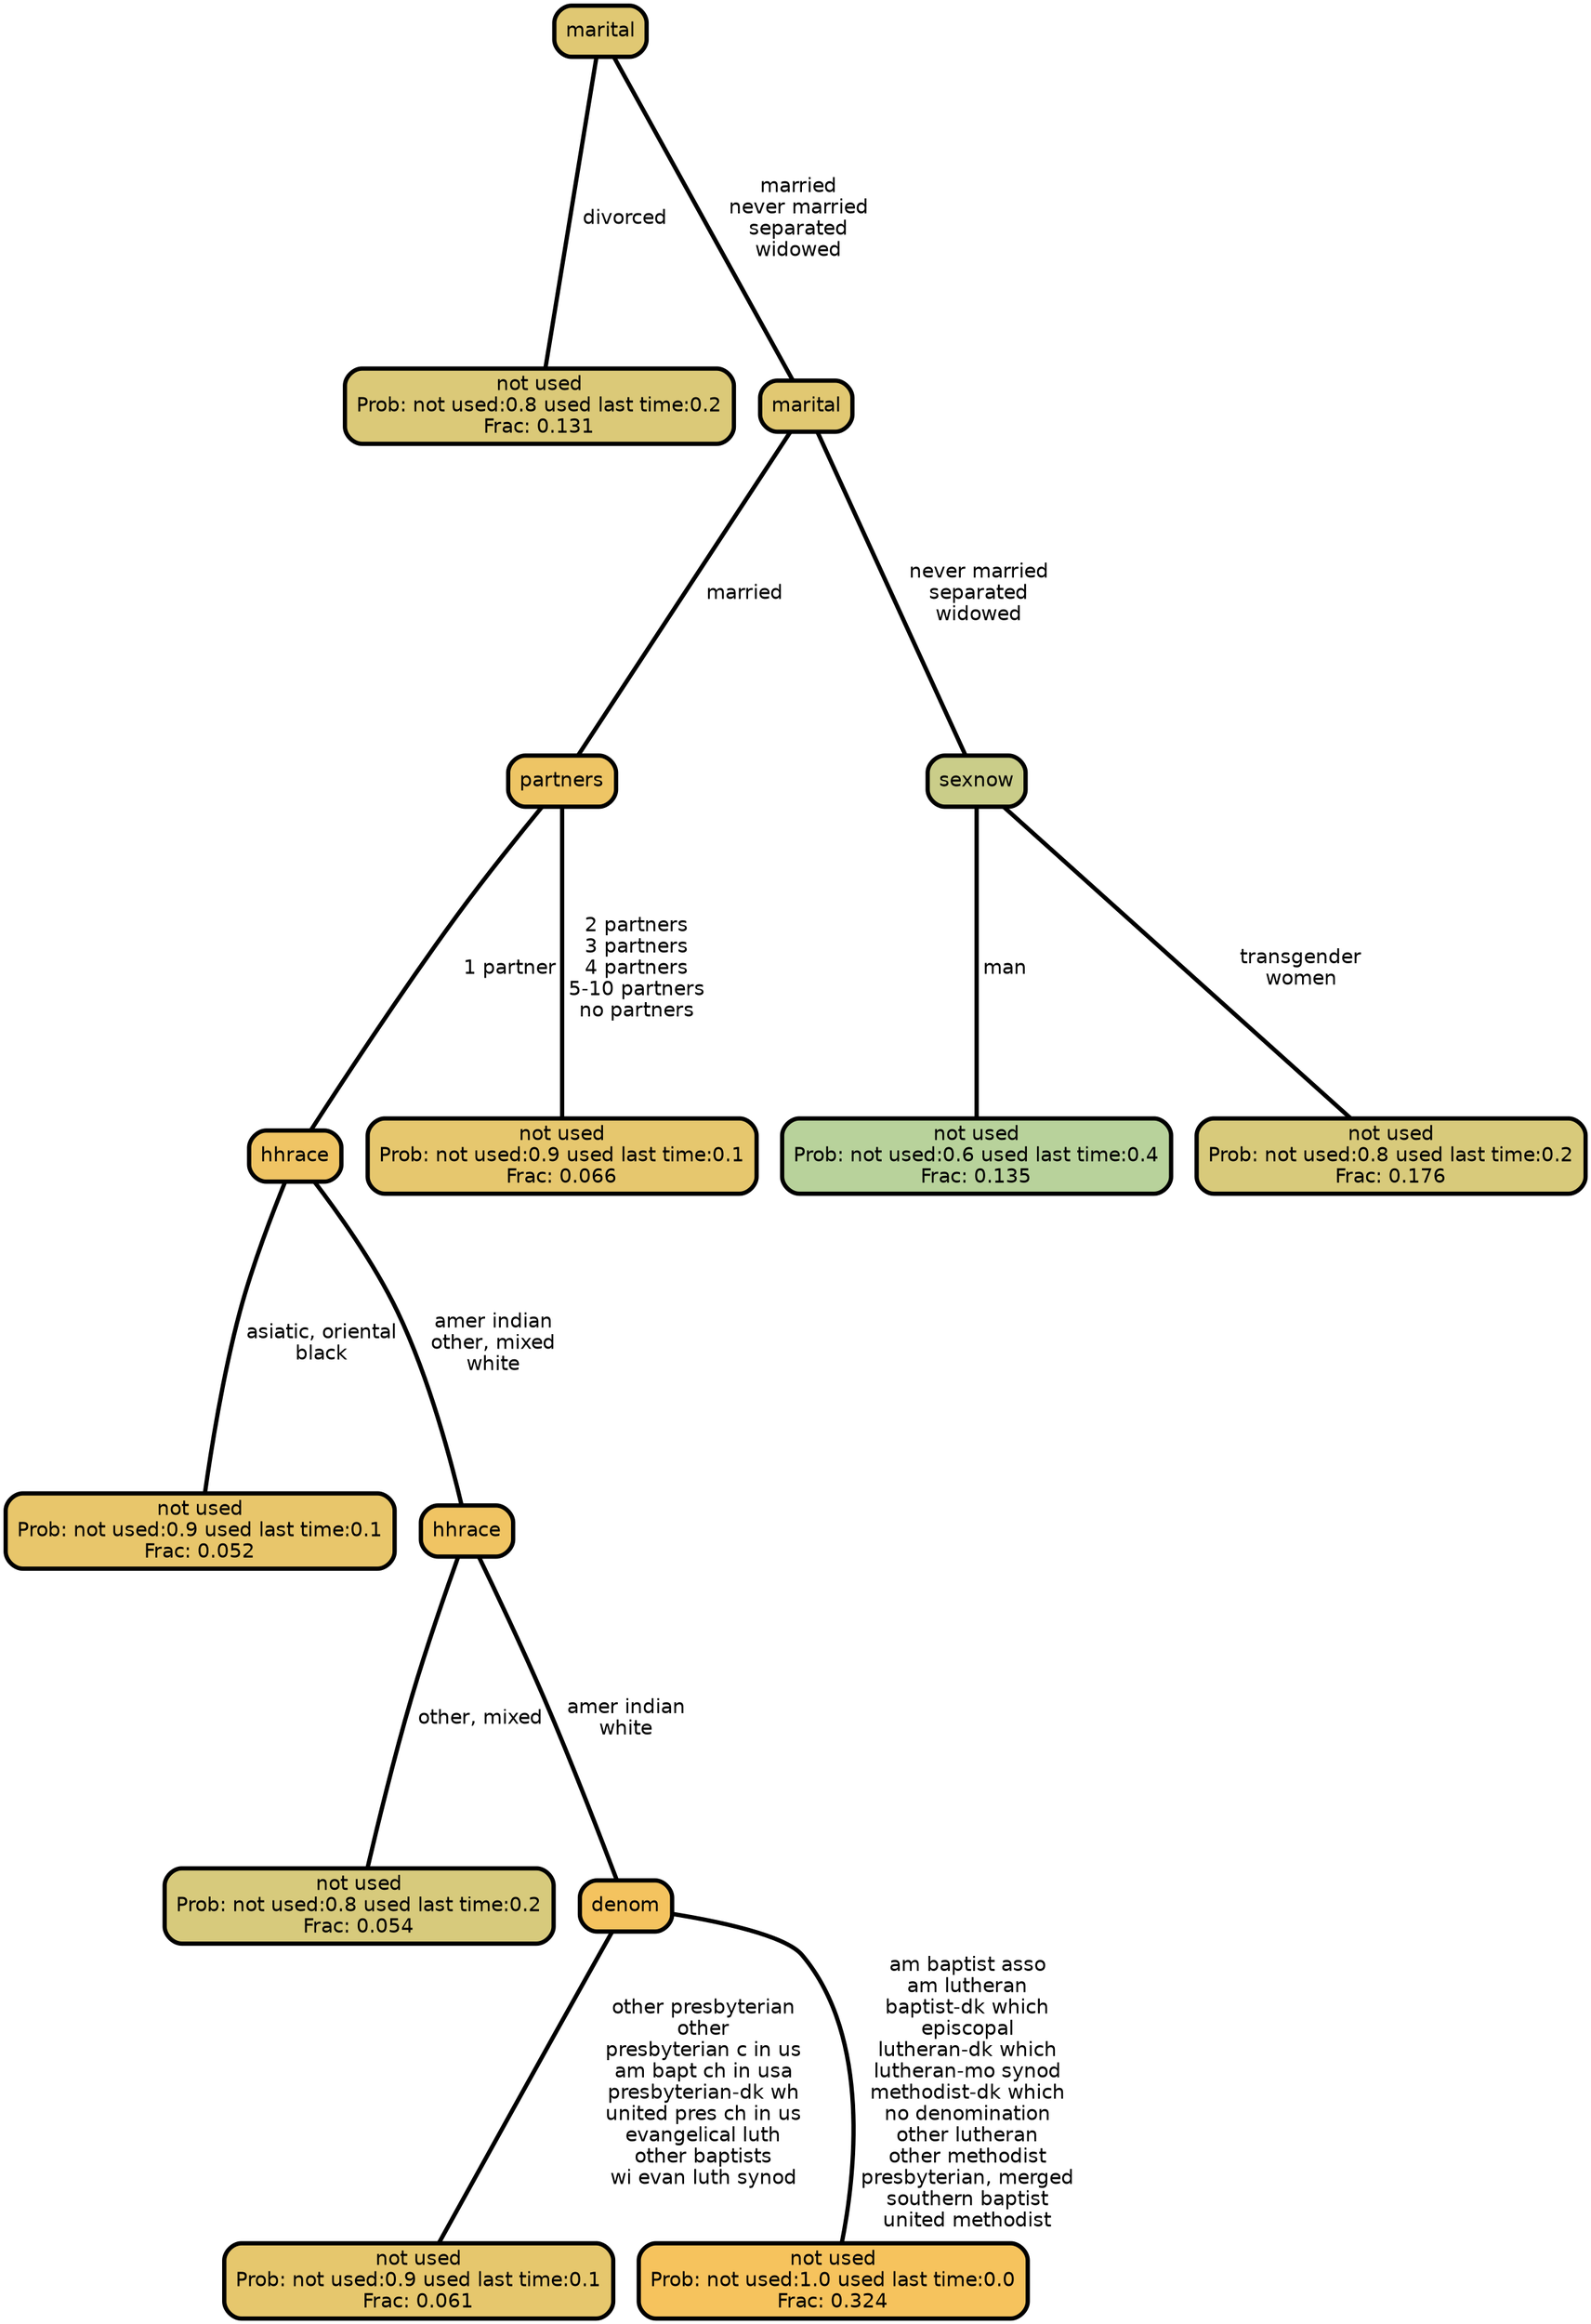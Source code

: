 graph Tree {
node [shape=box, style="filled, rounded",color="black",penwidth="3",fontcolor="black",                 fontname=helvetica] ;
graph [ranksep="0 equally", splines=straight,                 bgcolor=transparent, dpi=200] ;
edge [fontname=helvetica, color=black] ;
0 [label="not used
Prob: not used:0.8 used last time:0.2
Frac: 0.131", fillcolor="#dbc978"] ;
1 [label="marital", fillcolor="#e0c873"] ;
2 [label="not used
Prob: not used:0.9 used last time:0.1
Frac: 0.052", fillcolor="#e8c66b"] ;
3 [label="hhrace", fillcolor="#efc464"] ;
4 [label="not used
Prob: not used:0.8 used last time:0.2
Frac: 0.054", fillcolor="#d7ca7c"] ;
5 [label="hhrace", fillcolor="#f0c463"] ;
6 [label="not used
Prob: not used:0.9 used last time:0.1
Frac: 0.061", fillcolor="#e6c76d"] ;
7 [label="denom", fillcolor="#f4c35f"] ;
8 [label="not used
Prob: not used:1.0 used last time:0.0
Frac: 0.324", fillcolor="#f6c35d"] ;
9 [label="partners", fillcolor="#eec565"] ;
10 [label="not used
Prob: not used:0.9 used last time:0.1
Frac: 0.066", fillcolor="#e6c76e"] ;
11 [label="marital", fillcolor="#e1c872"] ;
12 [label="not used
Prob: not used:0.6 used last time:0.4
Frac: 0.135", fillcolor="#b8d29b"] ;
13 [label="sexnow", fillcolor="#cacd89"] ;
14 [label="not used
Prob: not used:0.8 used last time:0.2
Frac: 0.176", fillcolor="#d8ca7b"] ;
1 -- 0 [label=" divorced",penwidth=3] ;
1 -- 11 [label=" married\n never married\n separated\n widowed",penwidth=3] ;
3 -- 2 [label=" asiatic, oriental\n black",penwidth=3] ;
3 -- 5 [label=" amer indian\n other, mixed\n white",penwidth=3] ;
5 -- 4 [label=" other, mixed",penwidth=3] ;
5 -- 7 [label=" amer indian\n white",penwidth=3] ;
7 -- 6 [label=" other presbyterian\n other\n presbyterian c in us\n am bapt ch in usa\n presbyterian-dk wh\n united pres ch in us\n evangelical luth\n other baptists\n wi evan luth synod",penwidth=3] ;
7 -- 8 [label=" am baptist asso\n am lutheran\n baptist-dk which\n episcopal\n lutheran-dk which\n lutheran-mo synod\n methodist-dk which\n no denomination\n other lutheran\n other methodist\n presbyterian, merged\n southern baptist\n united methodist",penwidth=3] ;
9 -- 3 [label=" 1 partner",penwidth=3] ;
9 -- 10 [label=" 2 partners\n 3 partners\n 4 partners\n 5-10 partners\n no partners",penwidth=3] ;
11 -- 9 [label=" married",penwidth=3] ;
11 -- 13 [label=" never married\n separated\n widowed",penwidth=3] ;
13 -- 12 [label=" man",penwidth=3] ;
13 -- 14 [label=" transgender\n women",penwidth=3] ;
{rank = same;}}